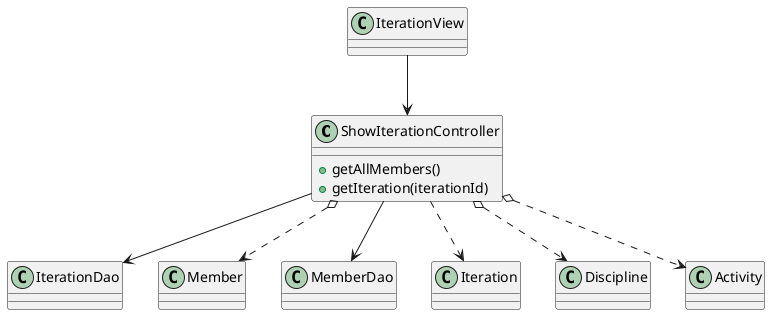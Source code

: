 @startuml
	class ShowIterationController {
	+getAllMembers()
	+getIteration(iterationId)
	}

	ShowIterationController --> IterationDao
	ShowIterationController o..> Member
	ShowIterationController --> MemberDao
	IterationView --> ShowIterationController
	ShowIterationController ..> Iteration
	ShowIterationController o..> Discipline
	ShowIterationController o..> Activity
@enduml

